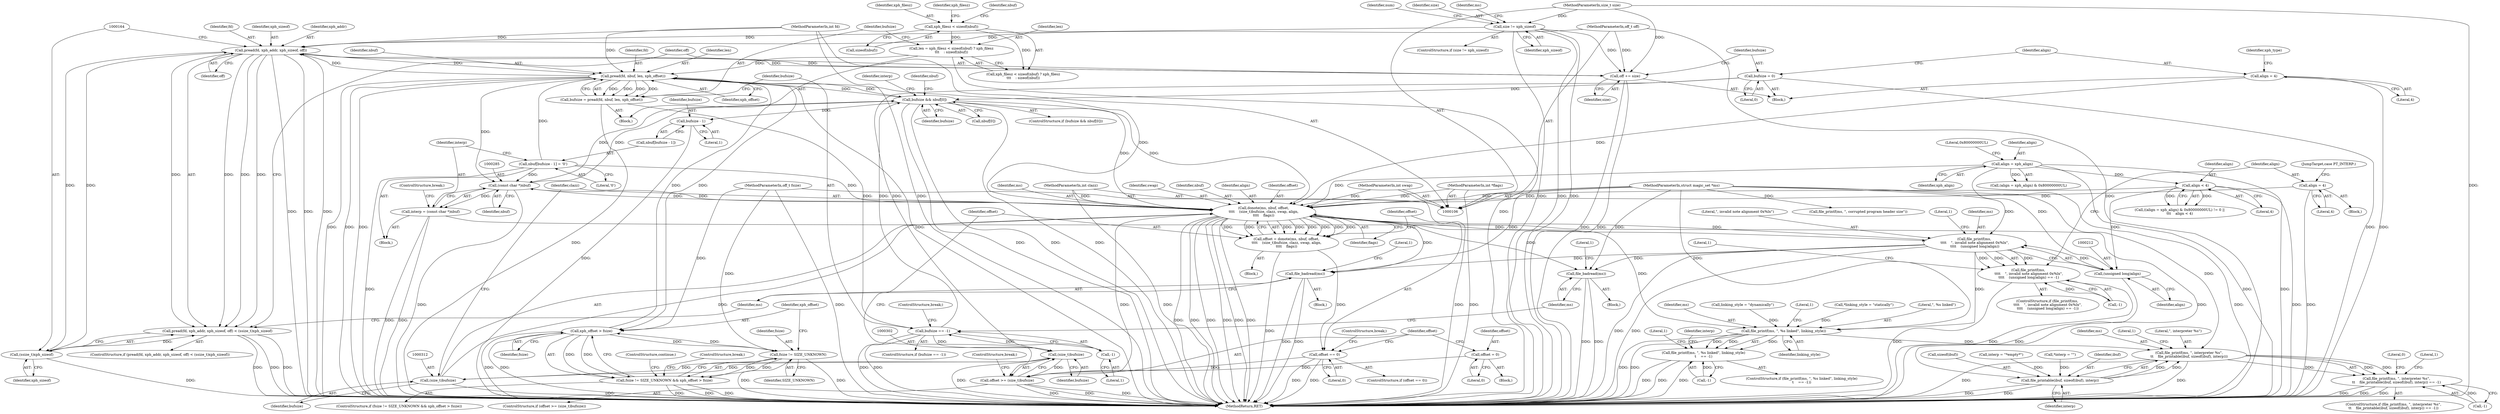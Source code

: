 digraph "0_file_445c8fb0ebff85195be94cd9f7e1df89cade5c7f_0@API" {
"1000158" [label="(Call,pread(fd, xph_addr, xph_sizeof, off))"];
"1000235" [label="(Call,pread(fd, nbuf, len, xph_offset))"];
"1000158" [label="(Call,pread(fd, xph_addr, xph_sizeof, off))"];
"1000110" [label="(MethodParameterIn,int fd)"];
"1000135" [label="(Call,size != xph_sizeof)"];
"1000113" [label="(MethodParameterIn,size_t size)"];
"1000163" [label="(Call,(ssize_t)xph_sizeof)"];
"1000172" [label="(Call,off += size)"];
"1000111" [label="(MethodParameterIn,off_t off)"];
"1000275" [label="(Call,nbuf[bufsize - 1] = '\0')"];
"1000269" [label="(Call,bufsize && nbuf[0])"];
"1000175" [label="(Call,bufsize = 0)"];
"1000241" [label="(Call,bufsize == -1)"];
"1000233" [label="(Call,bufsize = pread(fd, nbuf, len, xph_offset))"];
"1000243" [label="(Call,-1)"];
"1000284" [label="(Call,(const char *)nbuf)"];
"1000307" [label="(Call,donote(ms, nbuf, offset,\n\t\t\t\t    (size_t)bufsize, clazz, swap, align,\n\t\t\t\t    flags))"];
"1000208" [label="(Call,file_printf(ms, \n\t\t\t\t    \", invalid note alignment 0x%lx\",\n\t\t\t\t    (unsigned long)align))"];
"1000107" [label="(MethodParameterIn,struct magic_set *ms)"];
"1000211" [label="(Call,(unsigned long)align)"];
"1000202" [label="(Call,align < 4)"];
"1000197" [label="(Call,align = xph_align)"];
"1000299" [label="(Call,offset >= (size_t)bufsize)"];
"1000293" [label="(Call,offset = 0)"];
"1000319" [label="(Call,offset == 0)"];
"1000305" [label="(Call,offset = donote(ms, nbuf, offset,\n\t\t\t\t    (size_t)bufsize, clazz, swap, align,\n\t\t\t\t    flags))"];
"1000301" [label="(Call,(size_t)bufsize)"];
"1000311" [label="(Call,(size_t)bufsize)"];
"1000108" [label="(MethodParameterIn,int clazz)"];
"1000109" [label="(MethodParameterIn,int swap)"];
"1000178" [label="(Call,align = 4)"];
"1000219" [label="(Call,align = 4)"];
"1000115" [label="(MethodParameterIn,int *flags)"];
"1000223" [label="(Call,len = xph_filesz < sizeof(nbuf) ? xph_filesz\n\t\t\t    : sizeof(nbuf))"];
"1000226" [label="(Call,xph_filesz < sizeof(nbuf))"];
"1000258" [label="(Call,xph_offset > fsize)"];
"1000255" [label="(Call,fsize != SIZE_UNKNOWN)"];
"1000114" [label="(MethodParameterIn,off_t fsize)"];
"1000157" [label="(Call,pread(fd, xph_addr, xph_sizeof, off) < (ssize_t)xph_sizeof)"];
"1000278" [label="(Call,bufsize - 1)"];
"1000282" [label="(Call,interp = (const char *)nbuf)"];
"1000346" [label="(Call,file_printable(ibuf, sizeof(ibuf), interp))"];
"1000343" [label="(Call,file_printf(ms, \", interpreter %s\",\n\t\t    file_printable(ibuf, sizeof(ibuf), interp)))"];
"1000342" [label="(Call,file_printf(ms, \", interpreter %s\",\n\t\t    file_printable(ibuf, sizeof(ibuf), interp)) == -1)"];
"1000167" [label="(Call,file_badread(ms))"];
"1000207" [label="(Call,file_printf(ms, \n\t\t\t\t    \", invalid note alignment 0x%lx\",\n\t\t\t\t    (unsigned long)align) == -1)"];
"1000246" [label="(Call,file_badread(ms))"];
"1000328" [label="(Call,file_printf(ms, \", %s linked\", linking_style))"];
"1000327" [label="(Call,file_printf(ms, \", %s linked\", linking_style)\n\t    == -1)"];
"1000254" [label="(Call,fsize != SIZE_UNKNOWN && xph_offset > fsize)"];
"1000166" [label="(Block,)"];
"1000219" [label="(Call,align = 4)"];
"1000293" [label="(Call,offset = 0)"];
"1000121" [label="(Call,*linking_style = \"statically\")"];
"1000321" [label="(Literal,0)"];
"1000203" [label="(Identifier,align)"];
"1000221" [label="(Literal,4)"];
"1000162" [label="(Identifier,off)"];
"1000242" [label="(Identifier,bufsize)"];
"1000343" [label="(Call,file_printf(ms, \", interpreter %s\",\n\t\t    file_printable(ibuf, sizeof(ibuf), interp)))"];
"1000168" [label="(Identifier,ms)"];
"1000218" [label="(Literal,1)"];
"1000246" [label="(Call,file_badread(ms))"];
"1000214" [label="(Call,-1)"];
"1000107" [label="(MethodParameterIn,struct magic_set *ms)"];
"1000263" [label="(ControlStructure,break;)"];
"1000304" [label="(ControlStructure,break;)"];
"1000262" [label="(ControlStructure,continue;)"];
"1000113" [label="(MethodParameterIn,size_t size)"];
"1000115" [label="(MethodParameterIn,int *flags)"];
"1000135" [label="(Call,size != xph_sizeof)"];
"1000194" [label="(Call,((align = xph_align) & 0x80000000UL) != 0 ||\n\t\t\t    align < 4)"];
"1000331" [label="(Identifier,linking_style)"];
"1000313" [label="(Identifier,bufsize)"];
"1000277" [label="(Identifier,nbuf)"];
"1000311" [label="(Call,(size_t)bufsize)"];
"1000351" [label="(Call,-1)"];
"1000238" [label="(Identifier,len)"];
"1000326" [label="(ControlStructure,if (file_printf(ms, \", %s linked\", linking_style)\n\t    == -1))"];
"1000209" [label="(Identifier,ms)"];
"1000165" [label="(Identifier,xph_sizeof)"];
"1000167" [label="(Call,file_badread(ms))"];
"1000178" [label="(Call,align = 4)"];
"1000180" [label="(Literal,4)"];
"1000141" [label="(Call,file_printf(ms, \", corrupted program header size\"))"];
"1000307" [label="(Call,donote(ms, nbuf, offset,\n\t\t\t\t    (size_t)bufsize, clazz, swap, align,\n\t\t\t\t    flags))"];
"1000134" [label="(ControlStructure,if (size != xph_sizeof))"];
"1000234" [label="(Identifier,bufsize)"];
"1000260" [label="(Identifier,fsize)"];
"1000308" [label="(Identifier,ms)"];
"1000320" [label="(Identifier,offset)"];
"1000284" [label="(Call,(const char *)nbuf)"];
"1000197" [label="(Call,align = xph_align)"];
"1000268" [label="(ControlStructure,if (bufsize && nbuf[0]))"];
"1000226" [label="(Call,xph_filesz < sizeof(nbuf))"];
"1000315" [label="(Identifier,swap)"];
"1000177" [label="(Literal,0)"];
"1000322" [label="(ControlStructure,break;)"];
"1000346" [label="(Call,file_printable(ibuf, sizeof(ibuf), interp))"];
"1000294" [label="(Identifier,offset)"];
"1000291" [label="(ControlStructure,break;)"];
"1000251" [label="(ControlStructure,break;)"];
"1000161" [label="(Identifier,xph_sizeof)"];
"1000208" [label="(Call,file_printf(ms, \n\t\t\t\t    \", invalid note alignment 0x%lx\",\n\t\t\t\t    (unsigned long)align))"];
"1000259" [label="(Identifier,xph_offset)"];
"1000244" [label="(Literal,1)"];
"1000111" [label="(MethodParameterIn,off_t off)"];
"1000220" [label="(Identifier,align)"];
"1000330" [label="(Literal,\", %s linked\")"];
"1000237" [label="(Identifier,nbuf)"];
"1000155" [label="(Block,)"];
"1000240" [label="(ControlStructure,if (bufsize == -1))"];
"1000171" [label="(Literal,1)"];
"1000172" [label="(Call,off += size)"];
"1000158" [label="(Call,pread(fd, xph_addr, xph_sizeof, off))"];
"1000279" [label="(Identifier,bufsize)"];
"1000241" [label="(Call,bufsize == -1)"];
"1000332" [label="(Call,-1)"];
"1000282" [label="(Call,interp = (const char *)nbuf)"];
"1000207" [label="(Call,file_printf(ms, \n\t\t\t\t    \", invalid note alignment 0x%lx\",\n\t\t\t\t    (unsigned long)align) == -1)"];
"1000182" [label="(Identifier,xph_type)"];
"1000348" [label="(Call,sizeof(ibuf))"];
"1000183" [label="(Block,)"];
"1000200" [label="(Literal,0x80000000UL)"];
"1000114" [label="(MethodParameterIn,off_t fsize)"];
"1000257" [label="(Identifier,SIZE_UNKNOWN)"];
"1000336" [label="(Literal,1)"];
"1000205" [label="(Block,)"];
"1000256" [label="(Identifier,fsize)"];
"1000245" [label="(Block,)"];
"1000136" [label="(Identifier,size)"];
"1000224" [label="(Identifier,len)"];
"1000295" [label="(Literal,0)"];
"1000352" [label="(Literal,1)"];
"1000157" [label="(Call,pread(fd, xph_addr, xph_sizeof, off) < (ssize_t)xph_sizeof)"];
"1000297" [label="(Block,)"];
"1000156" [label="(ControlStructure,if (pread(fd, xph_addr, xph_sizeof, off) < (ssize_t)xph_sizeof))"];
"1000327" [label="(Call,file_printf(ms, \", %s linked\", linking_style)\n\t    == -1)"];
"1000300" [label="(Identifier,offset)"];
"1000110" [label="(MethodParameterIn,int fd)"];
"1000206" [label="(ControlStructure,if (file_printf(ms, \n\t\t\t\t    \", invalid note alignment 0x%lx\",\n\t\t\t\t    (unsigned long)align) == -1))"];
"1000210" [label="(Literal,\", invalid note alignment 0x%lx\")"];
"1000239" [label="(Identifier,xph_offset)"];
"1000278" [label="(Call,bufsize - 1)"];
"1000142" [label="(Identifier,ms)"];
"1000299" [label="(Call,offset >= (size_t)bufsize)"];
"1000137" [label="(Identifier,xph_sizeof)"];
"1000309" [label="(Identifier,nbuf)"];
"1000329" [label="(Identifier,ms)"];
"1000305" [label="(Call,offset = donote(ms, nbuf, offset,\n\t\t\t\t    (size_t)bufsize, clazz, swap, align,\n\t\t\t\t    flags))"];
"1000266" [label="(Block,)"];
"1000258" [label="(Call,xph_offset > fsize)"];
"1000345" [label="(Literal,\", interpreter %s\")"];
"1000301" [label="(Call,(size_t)bufsize)"];
"1000276" [label="(Call,nbuf[bufsize - 1])"];
"1000108" [label="(MethodParameterIn,int clazz)"];
"1000179" [label="(Identifier,align)"];
"1000228" [label="(Call,sizeof(nbuf))"];
"1000270" [label="(Identifier,bufsize)"];
"1000271" [label="(Call,nbuf[0])"];
"1000318" [label="(ControlStructure,if (offset == 0))"];
"1000227" [label="(Identifier,xph_filesz)"];
"1000342" [label="(Call,file_printf(ms, \", interpreter %s\",\n\t\t    file_printable(ibuf, sizeof(ibuf), interp)) == -1)"];
"1000160" [label="(Identifier,xph_addr)"];
"1000196" [label="(Call,(align = xph_align) & 0x80000000UL)"];
"1000288" [label="(Call,interp = \"*empty*\")"];
"1000243" [label="(Call,-1)"];
"1000341" [label="(ControlStructure,if (file_printf(ms, \", interpreter %s\",\n\t\t    file_printable(ibuf, sizeof(ibuf), interp)) == -1))"];
"1000199" [label="(Identifier,xph_align)"];
"1000176" [label="(Identifier,bufsize)"];
"1000275" [label="(Call,nbuf[bufsize - 1] = '\0')"];
"1000204" [label="(Literal,4)"];
"1000236" [label="(Identifier,fd)"];
"1000344" [label="(Identifier,ms)"];
"1000174" [label="(Identifier,size)"];
"1000316" [label="(Identifier,align)"];
"1000223" [label="(Call,len = xph_filesz < sizeof(nbuf) ? xph_filesz\n\t\t\t    : sizeof(nbuf))"];
"1000215" [label="(Literal,1)"];
"1000109" [label="(MethodParameterIn,int swap)"];
"1000225" [label="(Call,xph_filesz < sizeof(nbuf) ? xph_filesz\n\t\t\t    : sizeof(nbuf))"];
"1000317" [label="(Identifier,flags)"];
"1000357" [label="(Literal,0)"];
"1000355" [label="(Literal,1)"];
"1000185" [label="(Call,linking_style = \"dynamically\")"];
"1000222" [label="(JumpTarget,case PT_INTERP:)"];
"1000235" [label="(Call,pread(fd, nbuf, len, xph_offset))"];
"1000280" [label="(Literal,1)"];
"1000306" [label="(Identifier,offset)"];
"1000211" [label="(Call,(unsigned long)align)"];
"1000175" [label="(Call,bufsize = 0)"];
"1000125" [label="(Call,*interp = \"\")"];
"1000347" [label="(Identifier,ibuf)"];
"1000202" [label="(Call,align < 4)"];
"1000233" [label="(Call,bufsize = pread(fd, nbuf, len, xph_offset))"];
"1000163" [label="(Call,(ssize_t)xph_sizeof)"];
"1000173" [label="(Identifier,off)"];
"1000289" [label="(Identifier,interp)"];
"1000230" [label="(Identifier,xph_filesz)"];
"1000213" [label="(Identifier,align)"];
"1000232" [label="(Identifier,nbuf)"];
"1000254" [label="(Call,fsize != SIZE_UNKNOWN && xph_offset > fsize)"];
"1000253" [label="(ControlStructure,if (fsize != SIZE_UNKNOWN && xph_offset > fsize))"];
"1000303" [label="(Identifier,bufsize)"];
"1000310" [label="(Identifier,offset)"];
"1000283" [label="(Identifier,interp)"];
"1000255" [label="(Call,fsize != SIZE_UNKNOWN)"];
"1000159" [label="(Identifier,fd)"];
"1000314" [label="(Identifier,clazz)"];
"1000269" [label="(Call,bufsize && nbuf[0])"];
"1000350" [label="(Identifier,interp)"];
"1000333" [label="(Literal,1)"];
"1000274" [label="(Block,)"];
"1000358" [label="(MethodReturn,RET)"];
"1000298" [label="(ControlStructure,if (offset >= (size_t)bufsize))"];
"1000281" [label="(Literal,'\0')"];
"1000247" [label="(Identifier,ms)"];
"1000250" [label="(Literal,1)"];
"1000339" [label="(Identifier,interp)"];
"1000152" [label="(Identifier,num)"];
"1000286" [label="(Identifier,nbuf)"];
"1000328" [label="(Call,file_printf(ms, \", %s linked\", linking_style))"];
"1000198" [label="(Identifier,align)"];
"1000319" [label="(Call,offset == 0)"];
"1000158" -> "1000157"  [label="AST: "];
"1000158" -> "1000162"  [label="CFG: "];
"1000159" -> "1000158"  [label="AST: "];
"1000160" -> "1000158"  [label="AST: "];
"1000161" -> "1000158"  [label="AST: "];
"1000162" -> "1000158"  [label="AST: "];
"1000164" -> "1000158"  [label="CFG: "];
"1000158" -> "1000358"  [label="DDG: "];
"1000158" -> "1000358"  [label="DDG: "];
"1000158" -> "1000358"  [label="DDG: "];
"1000158" -> "1000157"  [label="DDG: "];
"1000158" -> "1000157"  [label="DDG: "];
"1000158" -> "1000157"  [label="DDG: "];
"1000158" -> "1000157"  [label="DDG: "];
"1000235" -> "1000158"  [label="DDG: "];
"1000110" -> "1000158"  [label="DDG: "];
"1000135" -> "1000158"  [label="DDG: "];
"1000163" -> "1000158"  [label="DDG: "];
"1000172" -> "1000158"  [label="DDG: "];
"1000111" -> "1000158"  [label="DDG: "];
"1000158" -> "1000163"  [label="DDG: "];
"1000158" -> "1000172"  [label="DDG: "];
"1000158" -> "1000235"  [label="DDG: "];
"1000235" -> "1000233"  [label="AST: "];
"1000235" -> "1000239"  [label="CFG: "];
"1000236" -> "1000235"  [label="AST: "];
"1000237" -> "1000235"  [label="AST: "];
"1000238" -> "1000235"  [label="AST: "];
"1000239" -> "1000235"  [label="AST: "];
"1000233" -> "1000235"  [label="CFG: "];
"1000235" -> "1000358"  [label="DDG: "];
"1000235" -> "1000358"  [label="DDG: "];
"1000235" -> "1000358"  [label="DDG: "];
"1000235" -> "1000358"  [label="DDG: "];
"1000235" -> "1000233"  [label="DDG: "];
"1000235" -> "1000233"  [label="DDG: "];
"1000235" -> "1000233"  [label="DDG: "];
"1000235" -> "1000233"  [label="DDG: "];
"1000110" -> "1000235"  [label="DDG: "];
"1000275" -> "1000235"  [label="DDG: "];
"1000269" -> "1000235"  [label="DDG: "];
"1000223" -> "1000235"  [label="DDG: "];
"1000258" -> "1000235"  [label="DDG: "];
"1000235" -> "1000258"  [label="DDG: "];
"1000235" -> "1000269"  [label="DDG: "];
"1000235" -> "1000284"  [label="DDG: "];
"1000235" -> "1000307"  [label="DDG: "];
"1000110" -> "1000106"  [label="AST: "];
"1000110" -> "1000358"  [label="DDG: "];
"1000135" -> "1000134"  [label="AST: "];
"1000135" -> "1000137"  [label="CFG: "];
"1000136" -> "1000135"  [label="AST: "];
"1000137" -> "1000135"  [label="AST: "];
"1000142" -> "1000135"  [label="CFG: "];
"1000152" -> "1000135"  [label="CFG: "];
"1000135" -> "1000358"  [label="DDG: "];
"1000135" -> "1000358"  [label="DDG: "];
"1000135" -> "1000358"  [label="DDG: "];
"1000113" -> "1000135"  [label="DDG: "];
"1000135" -> "1000172"  [label="DDG: "];
"1000113" -> "1000106"  [label="AST: "];
"1000113" -> "1000358"  [label="DDG: "];
"1000113" -> "1000172"  [label="DDG: "];
"1000163" -> "1000157"  [label="AST: "];
"1000163" -> "1000165"  [label="CFG: "];
"1000164" -> "1000163"  [label="AST: "];
"1000165" -> "1000163"  [label="AST: "];
"1000157" -> "1000163"  [label="CFG: "];
"1000163" -> "1000358"  [label="DDG: "];
"1000163" -> "1000157"  [label="DDG: "];
"1000172" -> "1000155"  [label="AST: "];
"1000172" -> "1000174"  [label="CFG: "];
"1000173" -> "1000172"  [label="AST: "];
"1000174" -> "1000172"  [label="AST: "];
"1000176" -> "1000172"  [label="CFG: "];
"1000172" -> "1000358"  [label="DDG: "];
"1000172" -> "1000358"  [label="DDG: "];
"1000111" -> "1000172"  [label="DDG: "];
"1000111" -> "1000106"  [label="AST: "];
"1000111" -> "1000358"  [label="DDG: "];
"1000275" -> "1000274"  [label="AST: "];
"1000275" -> "1000281"  [label="CFG: "];
"1000276" -> "1000275"  [label="AST: "];
"1000281" -> "1000275"  [label="AST: "];
"1000283" -> "1000275"  [label="CFG: "];
"1000275" -> "1000358"  [label="DDG: "];
"1000275" -> "1000284"  [label="DDG: "];
"1000275" -> "1000307"  [label="DDG: "];
"1000269" -> "1000268"  [label="AST: "];
"1000269" -> "1000270"  [label="CFG: "];
"1000269" -> "1000271"  [label="CFG: "];
"1000270" -> "1000269"  [label="AST: "];
"1000271" -> "1000269"  [label="AST: "];
"1000277" -> "1000269"  [label="CFG: "];
"1000289" -> "1000269"  [label="CFG: "];
"1000269" -> "1000358"  [label="DDG: "];
"1000269" -> "1000358"  [label="DDG: "];
"1000269" -> "1000358"  [label="DDG: "];
"1000175" -> "1000269"  [label="DDG: "];
"1000241" -> "1000269"  [label="DDG: "];
"1000284" -> "1000269"  [label="DDG: "];
"1000307" -> "1000269"  [label="DDG: "];
"1000269" -> "1000278"  [label="DDG: "];
"1000269" -> "1000284"  [label="DDG: "];
"1000269" -> "1000307"  [label="DDG: "];
"1000175" -> "1000155"  [label="AST: "];
"1000175" -> "1000177"  [label="CFG: "];
"1000176" -> "1000175"  [label="AST: "];
"1000177" -> "1000175"  [label="AST: "];
"1000179" -> "1000175"  [label="CFG: "];
"1000175" -> "1000358"  [label="DDG: "];
"1000175" -> "1000301"  [label="DDG: "];
"1000241" -> "1000240"  [label="AST: "];
"1000241" -> "1000243"  [label="CFG: "];
"1000242" -> "1000241"  [label="AST: "];
"1000243" -> "1000241"  [label="AST: "];
"1000247" -> "1000241"  [label="CFG: "];
"1000251" -> "1000241"  [label="CFG: "];
"1000241" -> "1000358"  [label="DDG: "];
"1000241" -> "1000358"  [label="DDG: "];
"1000233" -> "1000241"  [label="DDG: "];
"1000243" -> "1000241"  [label="DDG: "];
"1000241" -> "1000301"  [label="DDG: "];
"1000233" -> "1000183"  [label="AST: "];
"1000234" -> "1000233"  [label="AST: "];
"1000242" -> "1000233"  [label="CFG: "];
"1000233" -> "1000358"  [label="DDG: "];
"1000243" -> "1000244"  [label="CFG: "];
"1000244" -> "1000243"  [label="AST: "];
"1000284" -> "1000282"  [label="AST: "];
"1000284" -> "1000286"  [label="CFG: "];
"1000285" -> "1000284"  [label="AST: "];
"1000286" -> "1000284"  [label="AST: "];
"1000282" -> "1000284"  [label="CFG: "];
"1000284" -> "1000358"  [label="DDG: "];
"1000284" -> "1000282"  [label="DDG: "];
"1000307" -> "1000284"  [label="DDG: "];
"1000284" -> "1000307"  [label="DDG: "];
"1000307" -> "1000305"  [label="AST: "];
"1000307" -> "1000317"  [label="CFG: "];
"1000308" -> "1000307"  [label="AST: "];
"1000309" -> "1000307"  [label="AST: "];
"1000310" -> "1000307"  [label="AST: "];
"1000311" -> "1000307"  [label="AST: "];
"1000314" -> "1000307"  [label="AST: "];
"1000315" -> "1000307"  [label="AST: "];
"1000316" -> "1000307"  [label="AST: "];
"1000317" -> "1000307"  [label="AST: "];
"1000305" -> "1000307"  [label="CFG: "];
"1000307" -> "1000358"  [label="DDG: "];
"1000307" -> "1000358"  [label="DDG: "];
"1000307" -> "1000358"  [label="DDG: "];
"1000307" -> "1000358"  [label="DDG: "];
"1000307" -> "1000358"  [label="DDG: "];
"1000307" -> "1000358"  [label="DDG: "];
"1000307" -> "1000167"  [label="DDG: "];
"1000307" -> "1000208"  [label="DDG: "];
"1000307" -> "1000246"  [label="DDG: "];
"1000307" -> "1000305"  [label="DDG: "];
"1000307" -> "1000305"  [label="DDG: "];
"1000307" -> "1000305"  [label="DDG: "];
"1000307" -> "1000305"  [label="DDG: "];
"1000307" -> "1000305"  [label="DDG: "];
"1000307" -> "1000305"  [label="DDG: "];
"1000307" -> "1000305"  [label="DDG: "];
"1000307" -> "1000305"  [label="DDG: "];
"1000208" -> "1000307"  [label="DDG: "];
"1000107" -> "1000307"  [label="DDG: "];
"1000299" -> "1000307"  [label="DDG: "];
"1000311" -> "1000307"  [label="DDG: "];
"1000108" -> "1000307"  [label="DDG: "];
"1000109" -> "1000307"  [label="DDG: "];
"1000178" -> "1000307"  [label="DDG: "];
"1000202" -> "1000307"  [label="DDG: "];
"1000219" -> "1000307"  [label="DDG: "];
"1000197" -> "1000307"  [label="DDG: "];
"1000115" -> "1000307"  [label="DDG: "];
"1000307" -> "1000328"  [label="DDG: "];
"1000208" -> "1000207"  [label="AST: "];
"1000208" -> "1000211"  [label="CFG: "];
"1000209" -> "1000208"  [label="AST: "];
"1000210" -> "1000208"  [label="AST: "];
"1000211" -> "1000208"  [label="AST: "];
"1000215" -> "1000208"  [label="CFG: "];
"1000208" -> "1000358"  [label="DDG: "];
"1000208" -> "1000358"  [label="DDG: "];
"1000208" -> "1000167"  [label="DDG: "];
"1000208" -> "1000207"  [label="DDG: "];
"1000208" -> "1000207"  [label="DDG: "];
"1000208" -> "1000207"  [label="DDG: "];
"1000107" -> "1000208"  [label="DDG: "];
"1000211" -> "1000208"  [label="DDG: "];
"1000208" -> "1000246"  [label="DDG: "];
"1000208" -> "1000328"  [label="DDG: "];
"1000107" -> "1000106"  [label="AST: "];
"1000107" -> "1000358"  [label="DDG: "];
"1000107" -> "1000141"  [label="DDG: "];
"1000107" -> "1000167"  [label="DDG: "];
"1000107" -> "1000246"  [label="DDG: "];
"1000107" -> "1000328"  [label="DDG: "];
"1000107" -> "1000343"  [label="DDG: "];
"1000211" -> "1000213"  [label="CFG: "];
"1000212" -> "1000211"  [label="AST: "];
"1000213" -> "1000211"  [label="AST: "];
"1000211" -> "1000358"  [label="DDG: "];
"1000202" -> "1000211"  [label="DDG: "];
"1000197" -> "1000211"  [label="DDG: "];
"1000202" -> "1000194"  [label="AST: "];
"1000202" -> "1000204"  [label="CFG: "];
"1000203" -> "1000202"  [label="AST: "];
"1000204" -> "1000202"  [label="AST: "];
"1000194" -> "1000202"  [label="CFG: "];
"1000202" -> "1000358"  [label="DDG: "];
"1000202" -> "1000194"  [label="DDG: "];
"1000202" -> "1000194"  [label="DDG: "];
"1000197" -> "1000202"  [label="DDG: "];
"1000197" -> "1000196"  [label="AST: "];
"1000197" -> "1000199"  [label="CFG: "];
"1000198" -> "1000197"  [label="AST: "];
"1000199" -> "1000197"  [label="AST: "];
"1000200" -> "1000197"  [label="CFG: "];
"1000197" -> "1000358"  [label="DDG: "];
"1000197" -> "1000358"  [label="DDG: "];
"1000197" -> "1000196"  [label="DDG: "];
"1000299" -> "1000298"  [label="AST: "];
"1000299" -> "1000301"  [label="CFG: "];
"1000300" -> "1000299"  [label="AST: "];
"1000301" -> "1000299"  [label="AST: "];
"1000304" -> "1000299"  [label="CFG: "];
"1000306" -> "1000299"  [label="CFG: "];
"1000299" -> "1000358"  [label="DDG: "];
"1000299" -> "1000358"  [label="DDG: "];
"1000299" -> "1000358"  [label="DDG: "];
"1000293" -> "1000299"  [label="DDG: "];
"1000319" -> "1000299"  [label="DDG: "];
"1000301" -> "1000299"  [label="DDG: "];
"1000293" -> "1000266"  [label="AST: "];
"1000293" -> "1000295"  [label="CFG: "];
"1000294" -> "1000293"  [label="AST: "];
"1000295" -> "1000293"  [label="AST: "];
"1000300" -> "1000293"  [label="CFG: "];
"1000319" -> "1000318"  [label="AST: "];
"1000319" -> "1000321"  [label="CFG: "];
"1000320" -> "1000319"  [label="AST: "];
"1000321" -> "1000319"  [label="AST: "];
"1000300" -> "1000319"  [label="CFG: "];
"1000322" -> "1000319"  [label="CFG: "];
"1000319" -> "1000358"  [label="DDG: "];
"1000319" -> "1000358"  [label="DDG: "];
"1000305" -> "1000319"  [label="DDG: "];
"1000305" -> "1000297"  [label="AST: "];
"1000306" -> "1000305"  [label="AST: "];
"1000320" -> "1000305"  [label="CFG: "];
"1000305" -> "1000358"  [label="DDG: "];
"1000301" -> "1000303"  [label="CFG: "];
"1000302" -> "1000301"  [label="AST: "];
"1000303" -> "1000301"  [label="AST: "];
"1000301" -> "1000358"  [label="DDG: "];
"1000311" -> "1000301"  [label="DDG: "];
"1000301" -> "1000311"  [label="DDG: "];
"1000311" -> "1000313"  [label="CFG: "];
"1000312" -> "1000311"  [label="AST: "];
"1000313" -> "1000311"  [label="AST: "];
"1000314" -> "1000311"  [label="CFG: "];
"1000311" -> "1000358"  [label="DDG: "];
"1000108" -> "1000106"  [label="AST: "];
"1000108" -> "1000358"  [label="DDG: "];
"1000109" -> "1000106"  [label="AST: "];
"1000109" -> "1000358"  [label="DDG: "];
"1000178" -> "1000155"  [label="AST: "];
"1000178" -> "1000180"  [label="CFG: "];
"1000179" -> "1000178"  [label="AST: "];
"1000180" -> "1000178"  [label="AST: "];
"1000182" -> "1000178"  [label="CFG: "];
"1000178" -> "1000358"  [label="DDG: "];
"1000219" -> "1000205"  [label="AST: "];
"1000219" -> "1000221"  [label="CFG: "];
"1000220" -> "1000219"  [label="AST: "];
"1000221" -> "1000219"  [label="AST: "];
"1000222" -> "1000219"  [label="CFG: "];
"1000219" -> "1000358"  [label="DDG: "];
"1000115" -> "1000106"  [label="AST: "];
"1000115" -> "1000358"  [label="DDG: "];
"1000223" -> "1000183"  [label="AST: "];
"1000223" -> "1000225"  [label="CFG: "];
"1000224" -> "1000223"  [label="AST: "];
"1000225" -> "1000223"  [label="AST: "];
"1000234" -> "1000223"  [label="CFG: "];
"1000223" -> "1000358"  [label="DDG: "];
"1000226" -> "1000223"  [label="DDG: "];
"1000226" -> "1000225"  [label="AST: "];
"1000226" -> "1000228"  [label="CFG: "];
"1000227" -> "1000226"  [label="AST: "];
"1000228" -> "1000226"  [label="AST: "];
"1000230" -> "1000226"  [label="CFG: "];
"1000232" -> "1000226"  [label="CFG: "];
"1000226" -> "1000225"  [label="DDG: "];
"1000258" -> "1000254"  [label="AST: "];
"1000258" -> "1000260"  [label="CFG: "];
"1000259" -> "1000258"  [label="AST: "];
"1000260" -> "1000258"  [label="AST: "];
"1000254" -> "1000258"  [label="CFG: "];
"1000258" -> "1000358"  [label="DDG: "];
"1000258" -> "1000358"  [label="DDG: "];
"1000258" -> "1000255"  [label="DDG: "];
"1000258" -> "1000254"  [label="DDG: "];
"1000258" -> "1000254"  [label="DDG: "];
"1000255" -> "1000258"  [label="DDG: "];
"1000114" -> "1000258"  [label="DDG: "];
"1000255" -> "1000254"  [label="AST: "];
"1000255" -> "1000257"  [label="CFG: "];
"1000256" -> "1000255"  [label="AST: "];
"1000257" -> "1000255"  [label="AST: "];
"1000259" -> "1000255"  [label="CFG: "];
"1000254" -> "1000255"  [label="CFG: "];
"1000255" -> "1000358"  [label="DDG: "];
"1000255" -> "1000358"  [label="DDG: "];
"1000255" -> "1000254"  [label="DDG: "];
"1000255" -> "1000254"  [label="DDG: "];
"1000114" -> "1000255"  [label="DDG: "];
"1000114" -> "1000106"  [label="AST: "];
"1000114" -> "1000358"  [label="DDG: "];
"1000157" -> "1000156"  [label="AST: "];
"1000168" -> "1000157"  [label="CFG: "];
"1000173" -> "1000157"  [label="CFG: "];
"1000157" -> "1000358"  [label="DDG: "];
"1000157" -> "1000358"  [label="DDG: "];
"1000157" -> "1000358"  [label="DDG: "];
"1000278" -> "1000276"  [label="AST: "];
"1000278" -> "1000280"  [label="CFG: "];
"1000279" -> "1000278"  [label="AST: "];
"1000280" -> "1000278"  [label="AST: "];
"1000276" -> "1000278"  [label="CFG: "];
"1000278" -> "1000358"  [label="DDG: "];
"1000282" -> "1000274"  [label="AST: "];
"1000283" -> "1000282"  [label="AST: "];
"1000291" -> "1000282"  [label="CFG: "];
"1000282" -> "1000358"  [label="DDG: "];
"1000282" -> "1000358"  [label="DDG: "];
"1000282" -> "1000346"  [label="DDG: "];
"1000346" -> "1000343"  [label="AST: "];
"1000346" -> "1000350"  [label="CFG: "];
"1000347" -> "1000346"  [label="AST: "];
"1000348" -> "1000346"  [label="AST: "];
"1000350" -> "1000346"  [label="AST: "];
"1000343" -> "1000346"  [label="CFG: "];
"1000346" -> "1000358"  [label="DDG: "];
"1000346" -> "1000358"  [label="DDG: "];
"1000346" -> "1000343"  [label="DDG: "];
"1000346" -> "1000343"  [label="DDG: "];
"1000125" -> "1000346"  [label="DDG: "];
"1000288" -> "1000346"  [label="DDG: "];
"1000343" -> "1000342"  [label="AST: "];
"1000344" -> "1000343"  [label="AST: "];
"1000345" -> "1000343"  [label="AST: "];
"1000352" -> "1000343"  [label="CFG: "];
"1000343" -> "1000358"  [label="DDG: "];
"1000343" -> "1000358"  [label="DDG: "];
"1000343" -> "1000342"  [label="DDG: "];
"1000343" -> "1000342"  [label="DDG: "];
"1000343" -> "1000342"  [label="DDG: "];
"1000328" -> "1000343"  [label="DDG: "];
"1000342" -> "1000341"  [label="AST: "];
"1000342" -> "1000351"  [label="CFG: "];
"1000351" -> "1000342"  [label="AST: "];
"1000355" -> "1000342"  [label="CFG: "];
"1000357" -> "1000342"  [label="CFG: "];
"1000342" -> "1000358"  [label="DDG: "];
"1000342" -> "1000358"  [label="DDG: "];
"1000342" -> "1000358"  [label="DDG: "];
"1000351" -> "1000342"  [label="DDG: "];
"1000167" -> "1000166"  [label="AST: "];
"1000167" -> "1000168"  [label="CFG: "];
"1000168" -> "1000167"  [label="AST: "];
"1000171" -> "1000167"  [label="CFG: "];
"1000167" -> "1000358"  [label="DDG: "];
"1000167" -> "1000358"  [label="DDG: "];
"1000207" -> "1000206"  [label="AST: "];
"1000207" -> "1000214"  [label="CFG: "];
"1000214" -> "1000207"  [label="AST: "];
"1000218" -> "1000207"  [label="CFG: "];
"1000220" -> "1000207"  [label="CFG: "];
"1000207" -> "1000358"  [label="DDG: "];
"1000207" -> "1000358"  [label="DDG: "];
"1000214" -> "1000207"  [label="DDG: "];
"1000246" -> "1000245"  [label="AST: "];
"1000246" -> "1000247"  [label="CFG: "];
"1000247" -> "1000246"  [label="AST: "];
"1000250" -> "1000246"  [label="CFG: "];
"1000246" -> "1000358"  [label="DDG: "];
"1000246" -> "1000358"  [label="DDG: "];
"1000328" -> "1000327"  [label="AST: "];
"1000328" -> "1000331"  [label="CFG: "];
"1000329" -> "1000328"  [label="AST: "];
"1000330" -> "1000328"  [label="AST: "];
"1000331" -> "1000328"  [label="AST: "];
"1000333" -> "1000328"  [label="CFG: "];
"1000328" -> "1000358"  [label="DDG: "];
"1000328" -> "1000358"  [label="DDG: "];
"1000328" -> "1000327"  [label="DDG: "];
"1000328" -> "1000327"  [label="DDG: "];
"1000328" -> "1000327"  [label="DDG: "];
"1000185" -> "1000328"  [label="DDG: "];
"1000121" -> "1000328"  [label="DDG: "];
"1000327" -> "1000326"  [label="AST: "];
"1000327" -> "1000332"  [label="CFG: "];
"1000332" -> "1000327"  [label="AST: "];
"1000336" -> "1000327"  [label="CFG: "];
"1000339" -> "1000327"  [label="CFG: "];
"1000327" -> "1000358"  [label="DDG: "];
"1000327" -> "1000358"  [label="DDG: "];
"1000327" -> "1000358"  [label="DDG: "];
"1000332" -> "1000327"  [label="DDG: "];
"1000254" -> "1000253"  [label="AST: "];
"1000262" -> "1000254"  [label="CFG: "];
"1000263" -> "1000254"  [label="CFG: "];
"1000254" -> "1000358"  [label="DDG: "];
"1000254" -> "1000358"  [label="DDG: "];
"1000254" -> "1000358"  [label="DDG: "];
}
